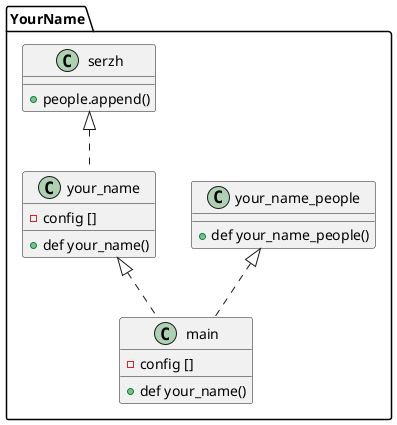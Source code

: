 @startuml Inversion_Of_Control
class YourName.your_name {
- config []
+ def your_name()
}
class YourName.your_name_people {
+ def your_name_people()
}
class YourName.main {
- config []
+ def your_name()
}
class YourName.serzh {
+ people.append()
}


YourName.your_name <|.. YourName.main
YourName.your_name_people <|.. YourName.main
YourName.serzh <|.. YourName.your_name
@enduml